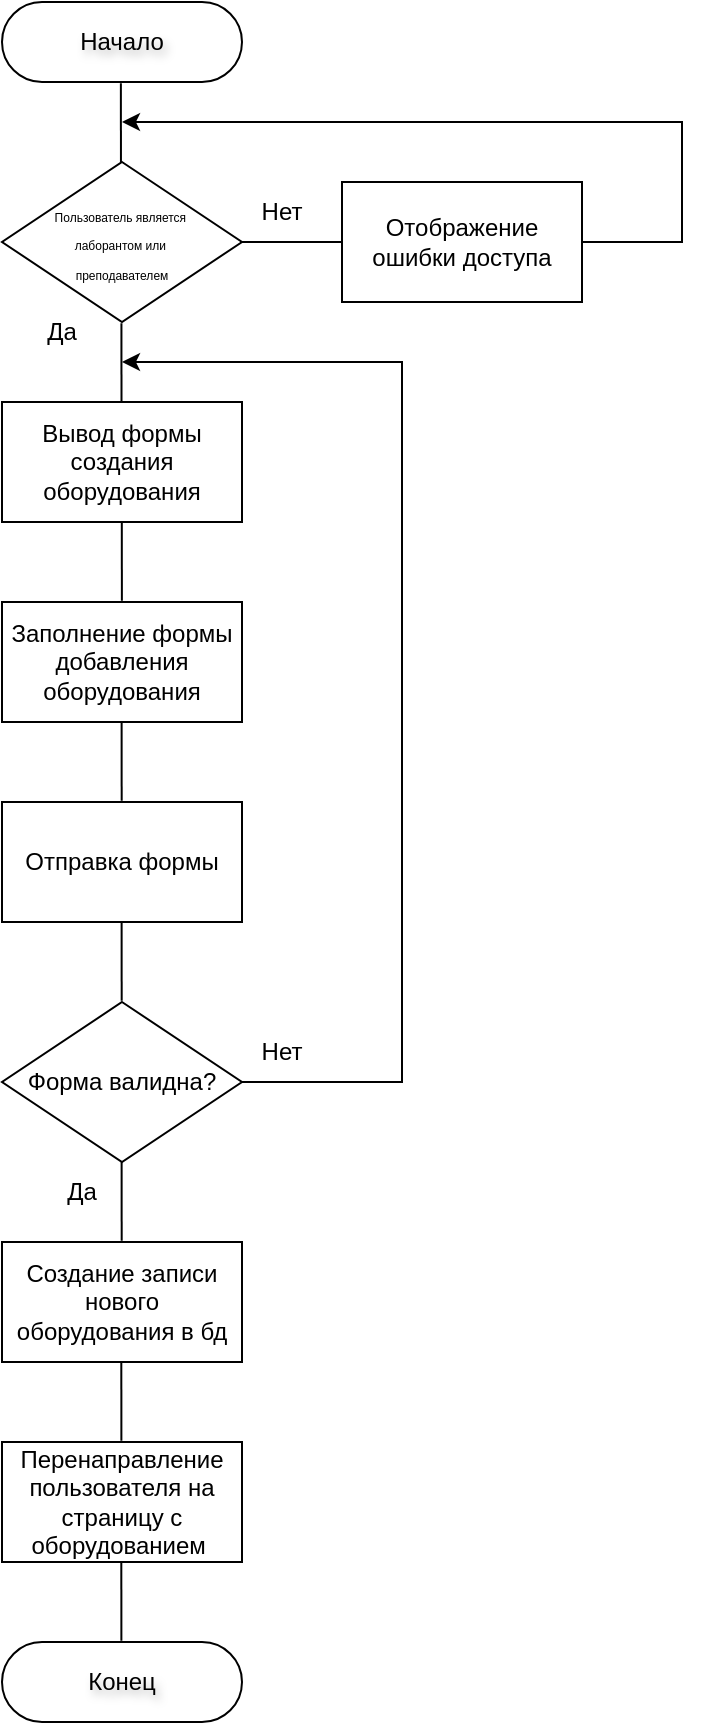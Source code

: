 <mxfile version="26.2.15">
  <diagram id="C5RBs43oDa-KdzZeNtuy" name="Page-1">
    <mxGraphModel dx="1678" dy="999" grid="0" gridSize="10" guides="1" tooltips="1" connect="1" arrows="1" fold="1" page="0" pageScale="1" pageWidth="827" pageHeight="1169" math="0" shadow="0">
      <root>
        <mxCell id="WIyWlLk6GJQsqaUBKTNV-0" />
        <mxCell id="WIyWlLk6GJQsqaUBKTNV-1" parent="WIyWlLk6GJQsqaUBKTNV-0" />
        <mxCell id="WIyWlLk6GJQsqaUBKTNV-3" value="Начало" style="rounded=1;whiteSpace=wrap;html=1;fontSize=12;glass=0;strokeWidth=1;shadow=0;spacing=0;textShadow=1;arcSize=50;" parent="WIyWlLk6GJQsqaUBKTNV-1" vertex="1">
          <mxGeometry x="360" y="30" width="120" height="40" as="geometry" />
        </mxCell>
        <mxCell id="b2HjPFJhW0UA7iZgImep-0" value="" style="endArrow=none;html=1;rounded=0;entryX=0.533;entryY=1.015;entryDx=0;entryDy=0;entryPerimeter=0;" parent="WIyWlLk6GJQsqaUBKTNV-1" edge="1">
          <mxGeometry width="50" height="50" relative="1" as="geometry">
            <mxPoint x="419.94" y="329.4" as="sourcePoint" />
            <mxPoint x="419.9" y="290" as="targetPoint" />
          </mxGeometry>
        </mxCell>
        <mxCell id="b2HjPFJhW0UA7iZgImep-15" value="Заполнение формы добавления оборудования" style="rounded=0;whiteSpace=wrap;html=1;" parent="WIyWlLk6GJQsqaUBKTNV-1" vertex="1">
          <mxGeometry x="360" y="330" width="120" height="60" as="geometry" />
        </mxCell>
        <mxCell id="b2HjPFJhW0UA7iZgImep-16" value="" style="endArrow=none;html=1;rounded=0;entryX=0.533;entryY=1.015;entryDx=0;entryDy=0;entryPerimeter=0;" parent="WIyWlLk6GJQsqaUBKTNV-1" edge="1">
          <mxGeometry width="50" height="50" relative="1" as="geometry">
            <mxPoint x="419.84" y="429.4" as="sourcePoint" />
            <mxPoint x="419.8" y="390" as="targetPoint" />
          </mxGeometry>
        </mxCell>
        <mxCell id="b2HjPFJhW0UA7iZgImep-17" value="Отправка формы" style="rounded=0;whiteSpace=wrap;html=1;" parent="WIyWlLk6GJQsqaUBKTNV-1" vertex="1">
          <mxGeometry x="360" y="430" width="120" height="60" as="geometry" />
        </mxCell>
        <mxCell id="b2HjPFJhW0UA7iZgImep-18" value="" style="endArrow=none;html=1;rounded=0;entryX=0.533;entryY=1.015;entryDx=0;entryDy=0;entryPerimeter=0;" parent="WIyWlLk6GJQsqaUBKTNV-1" edge="1">
          <mxGeometry width="50" height="50" relative="1" as="geometry">
            <mxPoint x="419.84" y="529.4" as="sourcePoint" />
            <mxPoint x="419.8" y="490" as="targetPoint" />
          </mxGeometry>
        </mxCell>
        <mxCell id="b2HjPFJhW0UA7iZgImep-19" value="Форма валидна?" style="rhombus;whiteSpace=wrap;html=1;" parent="WIyWlLk6GJQsqaUBKTNV-1" vertex="1">
          <mxGeometry x="360" y="530" width="120" height="80" as="geometry" />
        </mxCell>
        <mxCell id="b2HjPFJhW0UA7iZgImep-20" value="" style="endArrow=none;html=1;rounded=0;entryX=0.533;entryY=1.015;entryDx=0;entryDy=0;entryPerimeter=0;" parent="WIyWlLk6GJQsqaUBKTNV-1" edge="1">
          <mxGeometry width="50" height="50" relative="1" as="geometry">
            <mxPoint x="419.84" y="649.4" as="sourcePoint" />
            <mxPoint x="419.8" y="610" as="targetPoint" />
          </mxGeometry>
        </mxCell>
        <mxCell id="b2HjPFJhW0UA7iZgImep-21" value="Да" style="text;html=1;align=center;verticalAlign=middle;whiteSpace=wrap;rounded=0;" parent="WIyWlLk6GJQsqaUBKTNV-1" vertex="1">
          <mxGeometry x="370" y="610" width="60" height="30" as="geometry" />
        </mxCell>
        <mxCell id="b2HjPFJhW0UA7iZgImep-22" value="Нет" style="text;html=1;align=center;verticalAlign=middle;whiteSpace=wrap;rounded=0;" parent="WIyWlLk6GJQsqaUBKTNV-1" vertex="1">
          <mxGeometry x="470" y="540" width="60" height="30" as="geometry" />
        </mxCell>
        <mxCell id="b2HjPFJhW0UA7iZgImep-23" value="Вывод формы создания оборудования" style="rounded=0;whiteSpace=wrap;html=1;" parent="WIyWlLk6GJQsqaUBKTNV-1" vertex="1">
          <mxGeometry x="360" y="230" width="120" height="60" as="geometry" />
        </mxCell>
        <mxCell id="b2HjPFJhW0UA7iZgImep-24" value="" style="endArrow=none;html=1;rounded=0;entryX=0.533;entryY=1.015;entryDx=0;entryDy=0;entryPerimeter=0;" parent="WIyWlLk6GJQsqaUBKTNV-1" edge="1">
          <mxGeometry width="50" height="50" relative="1" as="geometry">
            <mxPoint x="419.75" y="230" as="sourcePoint" />
            <mxPoint x="419.71" y="190.6" as="targetPoint" />
          </mxGeometry>
        </mxCell>
        <mxCell id="b2HjPFJhW0UA7iZgImep-26" value="" style="endArrow=classic;html=1;rounded=0;exitX=1;exitY=0.5;exitDx=0;exitDy=0;" parent="WIyWlLk6GJQsqaUBKTNV-1" source="b2HjPFJhW0UA7iZgImep-19" edge="1">
          <mxGeometry width="50" height="50" relative="1" as="geometry">
            <mxPoint x="650" y="490" as="sourcePoint" />
            <mxPoint x="420" y="210" as="targetPoint" />
            <Array as="points">
              <mxPoint x="560" y="570" />
              <mxPoint x="560" y="210" />
            </Array>
          </mxGeometry>
        </mxCell>
        <mxCell id="b2HjPFJhW0UA7iZgImep-27" value="Создание записи нового оборудования в бд" style="rounded=0;whiteSpace=wrap;html=1;" parent="WIyWlLk6GJQsqaUBKTNV-1" vertex="1">
          <mxGeometry x="360" y="650" width="120" height="60" as="geometry" />
        </mxCell>
        <mxCell id="b2HjPFJhW0UA7iZgImep-28" value="Перенаправление пользователя на страницу с оборудованием&amp;nbsp;" style="rounded=0;whiteSpace=wrap;html=1;" parent="WIyWlLk6GJQsqaUBKTNV-1" vertex="1">
          <mxGeometry x="360" y="750" width="120" height="60" as="geometry" />
        </mxCell>
        <mxCell id="b2HjPFJhW0UA7iZgImep-29" value="" style="endArrow=none;html=1;rounded=0;entryX=0.533;entryY=1.015;entryDx=0;entryDy=0;entryPerimeter=0;" parent="WIyWlLk6GJQsqaUBKTNV-1" edge="1">
          <mxGeometry width="50" height="50" relative="1" as="geometry">
            <mxPoint x="419.7" y="749.4" as="sourcePoint" />
            <mxPoint x="419.66" y="710" as="targetPoint" />
          </mxGeometry>
        </mxCell>
        <mxCell id="b2HjPFJhW0UA7iZgImep-31" value="Конец" style="rounded=1;whiteSpace=wrap;html=1;fontSize=12;glass=0;strokeWidth=1;shadow=0;spacing=0;textShadow=1;arcSize=50;" parent="WIyWlLk6GJQsqaUBKTNV-1" vertex="1">
          <mxGeometry x="360" y="850" width="120" height="40" as="geometry" />
        </mxCell>
        <mxCell id="b2HjPFJhW0UA7iZgImep-33" value="" style="endArrow=none;html=1;rounded=0;entryX=0.533;entryY=1.015;entryDx=0;entryDy=0;entryPerimeter=0;" parent="WIyWlLk6GJQsqaUBKTNV-1" edge="1">
          <mxGeometry width="50" height="50" relative="1" as="geometry">
            <mxPoint x="419.7" y="849.4" as="sourcePoint" />
            <mxPoint x="419.66" y="810" as="targetPoint" />
          </mxGeometry>
        </mxCell>
        <mxCell id="pzjRQp_z9Yk37qOwqhX3-6" value="&lt;font style=&quot;font-size: 6px;&quot;&gt;Пользователь является&amp;nbsp;&lt;/font&gt;&lt;div&gt;&lt;font style=&quot;font-size: 6px;&quot;&gt;лаборантом или&amp;nbsp;&lt;/font&gt;&lt;/div&gt;&lt;div&gt;&lt;font style=&quot;font-size: 6px;&quot;&gt;преподавателем&lt;/font&gt;&lt;/div&gt;" style="rhombus;whiteSpace=wrap;html=1;" vertex="1" parent="WIyWlLk6GJQsqaUBKTNV-1">
          <mxGeometry x="360" y="110" width="120" height="80" as="geometry" />
        </mxCell>
        <mxCell id="pzjRQp_z9Yk37qOwqhX3-7" value="Да" style="text;html=1;align=center;verticalAlign=middle;whiteSpace=wrap;rounded=0;" vertex="1" parent="WIyWlLk6GJQsqaUBKTNV-1">
          <mxGeometry x="360" y="180" width="60" height="30" as="geometry" />
        </mxCell>
        <mxCell id="pzjRQp_z9Yk37qOwqhX3-8" value="Нет" style="text;html=1;align=center;verticalAlign=middle;whiteSpace=wrap;rounded=0;" vertex="1" parent="WIyWlLk6GJQsqaUBKTNV-1">
          <mxGeometry x="470" y="120" width="60" height="30" as="geometry" />
        </mxCell>
        <mxCell id="pzjRQp_z9Yk37qOwqhX3-9" value="Отображение ошибки доступа" style="rounded=0;whiteSpace=wrap;html=1;" vertex="1" parent="WIyWlLk6GJQsqaUBKTNV-1">
          <mxGeometry x="530" y="120" width="120" height="60" as="geometry" />
        </mxCell>
        <mxCell id="pzjRQp_z9Yk37qOwqhX3-10" value="" style="endArrow=none;html=1;rounded=0;exitX=1;exitY=0.5;exitDx=0;exitDy=0;entryX=0;entryY=0.5;entryDx=0;entryDy=0;" edge="1" parent="WIyWlLk6GJQsqaUBKTNV-1" source="pzjRQp_z9Yk37qOwqhX3-6" target="pzjRQp_z9Yk37qOwqhX3-9">
          <mxGeometry width="50" height="50" relative="1" as="geometry">
            <mxPoint x="480" y="200" as="sourcePoint" />
            <mxPoint x="530" y="150" as="targetPoint" />
          </mxGeometry>
        </mxCell>
        <mxCell id="pzjRQp_z9Yk37qOwqhX3-11" value="" style="endArrow=classic;html=1;rounded=0;exitX=1;exitY=0.5;exitDx=0;exitDy=0;" edge="1" parent="WIyWlLk6GJQsqaUBKTNV-1" source="pzjRQp_z9Yk37qOwqhX3-9">
          <mxGeometry width="50" height="50" relative="1" as="geometry">
            <mxPoint x="700" y="170" as="sourcePoint" />
            <mxPoint x="420" y="90" as="targetPoint" />
            <Array as="points">
              <mxPoint x="700" y="150" />
              <mxPoint x="700" y="90" />
            </Array>
          </mxGeometry>
        </mxCell>
        <mxCell id="pzjRQp_z9Yk37qOwqhX3-12" value="" style="endArrow=none;html=1;rounded=0;entryX=0.533;entryY=1.015;entryDx=0;entryDy=0;entryPerimeter=0;" edge="1" parent="WIyWlLk6GJQsqaUBKTNV-1">
          <mxGeometry width="50" height="50" relative="1" as="geometry">
            <mxPoint x="419.47" y="110" as="sourcePoint" />
            <mxPoint x="419.43" y="70.6" as="targetPoint" />
          </mxGeometry>
        </mxCell>
      </root>
    </mxGraphModel>
  </diagram>
</mxfile>

